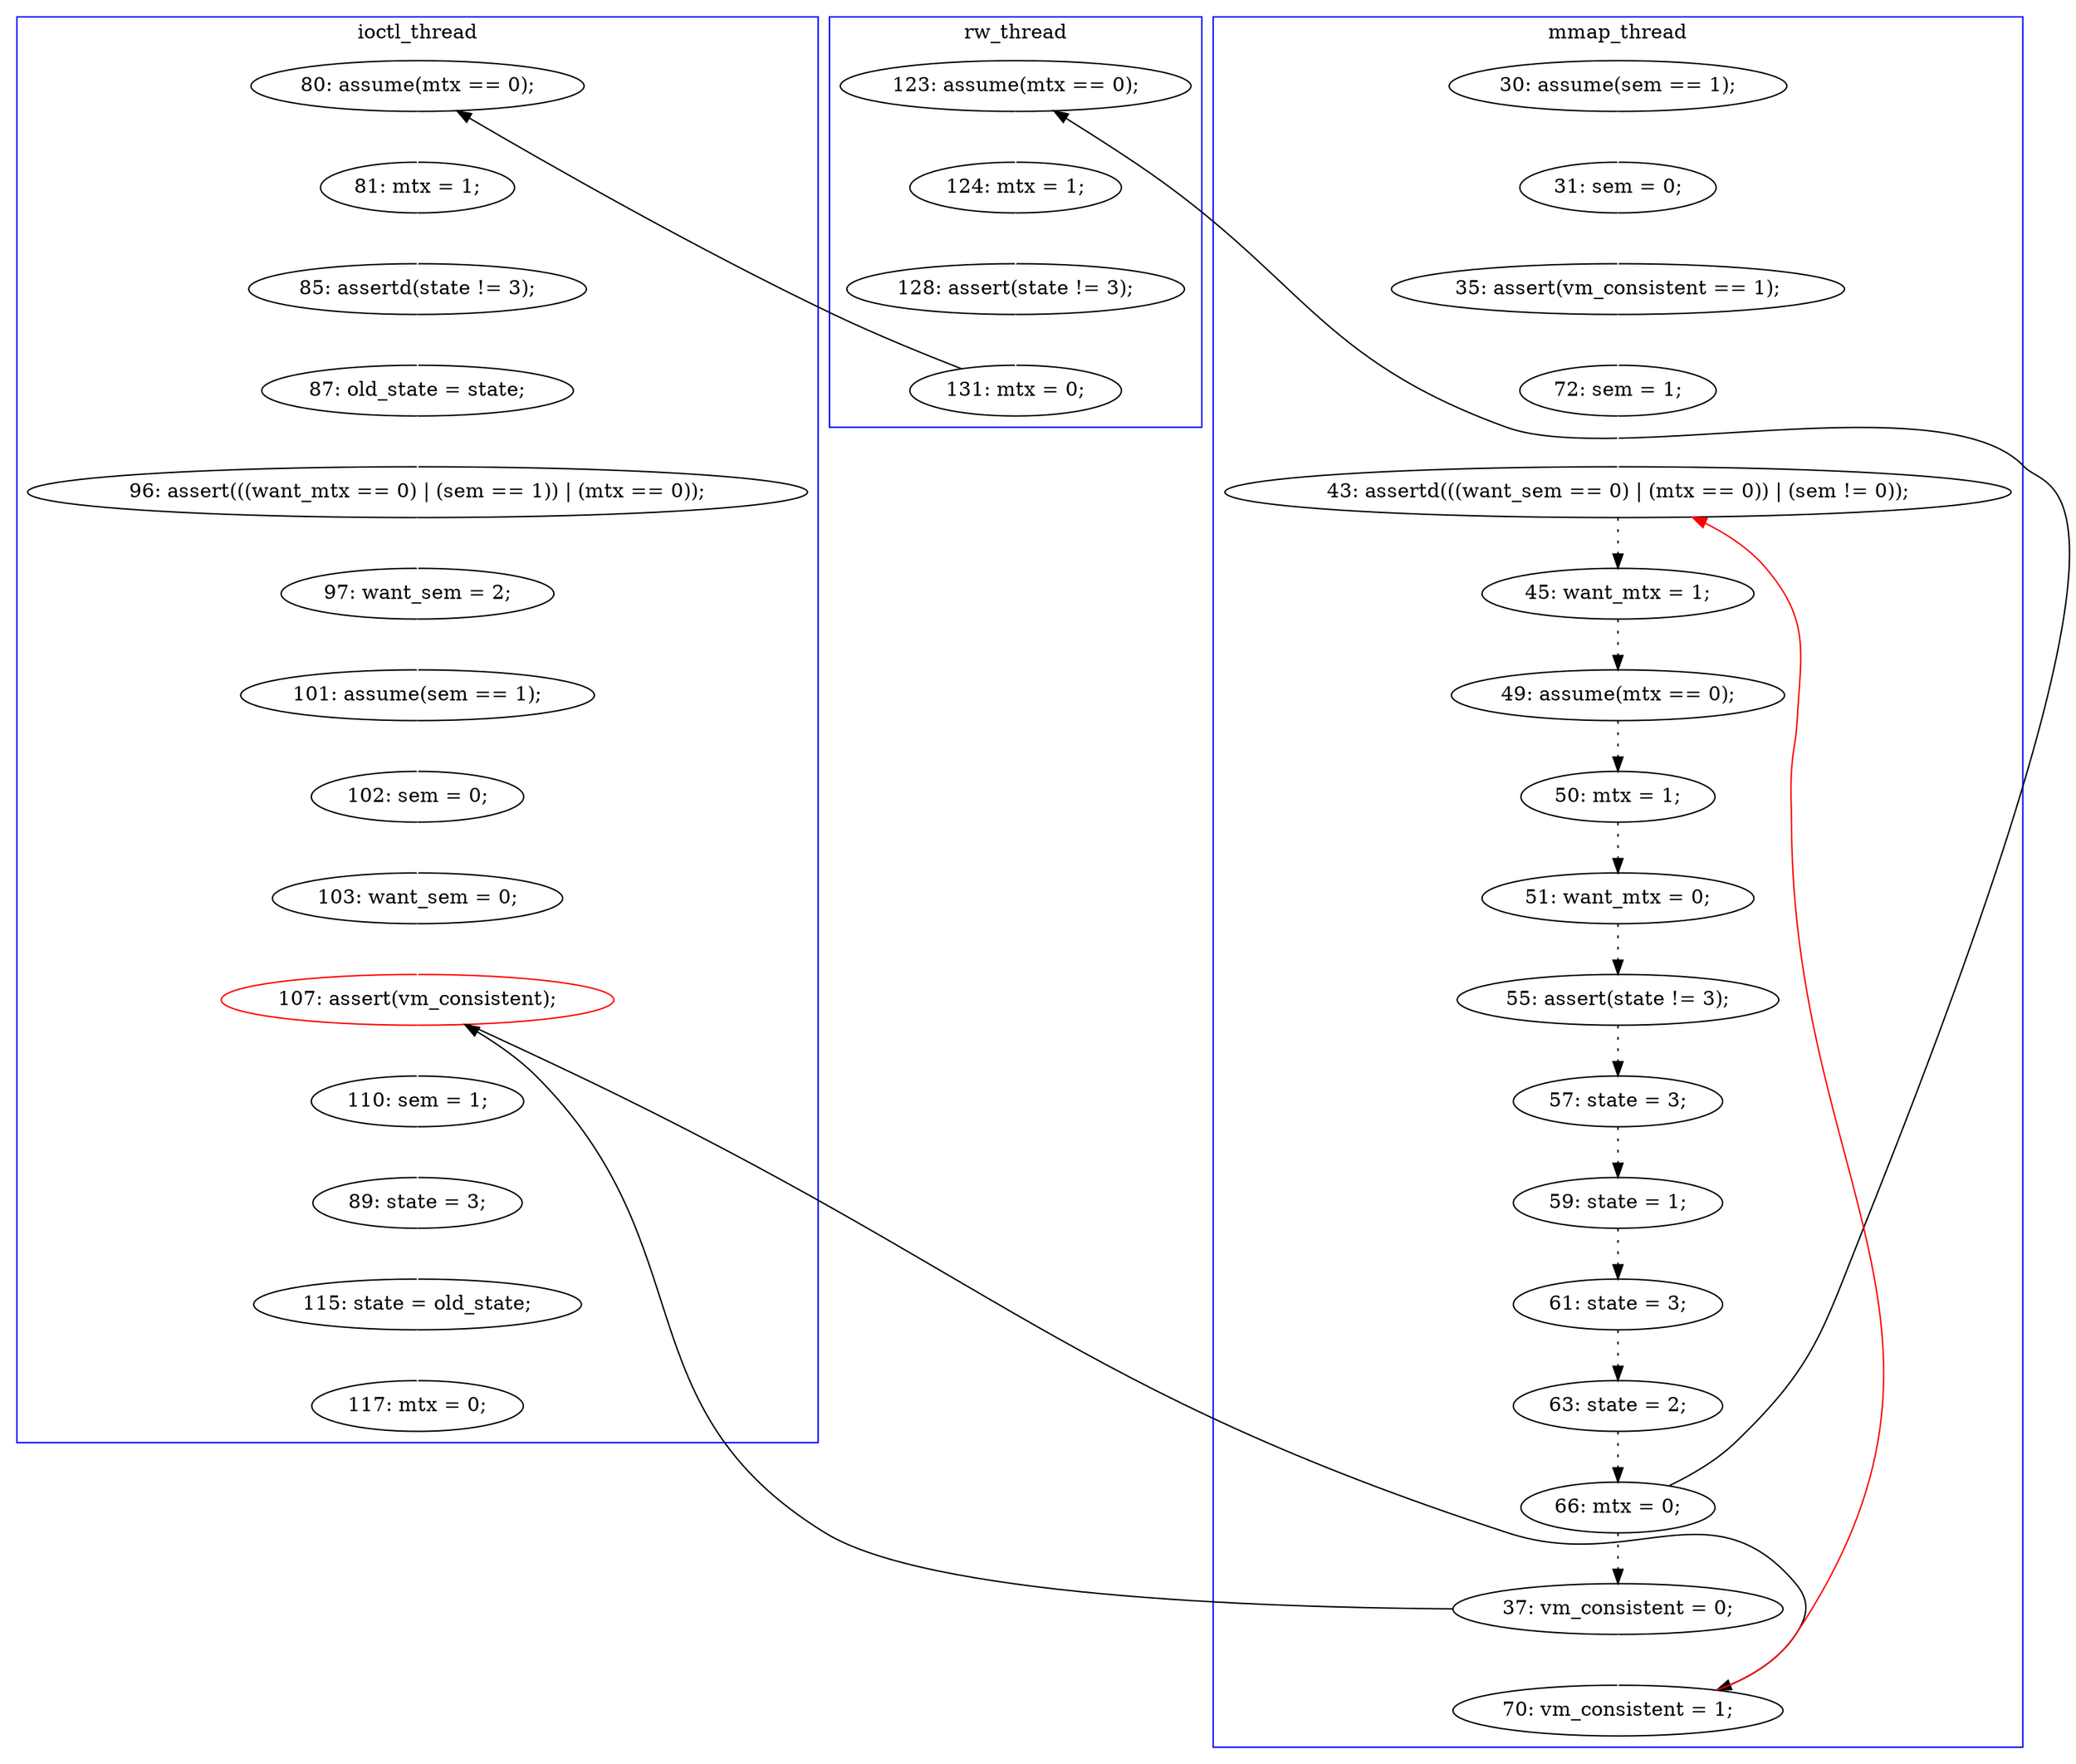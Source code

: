 digraph Counterexample {
	11 -> 12 [color = white, style = solid]
	36 -> 39 [color = white, style = solid]
	18 -> 19 [color = black, style = dotted]
	28 -> 46 [color = black, style = solid, constraint = false]
	33 -> 34 [color = black, style = solid, constraint = false]
	27 -> 30 [color = black, style = solid, constraint = false]
	42 -> 43 [color = white, style = solid]
	48 -> 55 [color = white, style = solid]
	23 -> 24 [color = black, style = dotted]
	14 -> 15 [color = black, style = dotted]
	17 -> 18 [color = black, style = dotted]
	46 -> 47 [color = black, style = solid, constraint = false]
	31 -> 32 [color = white, style = solid]
	46 -> 48 [color = white, style = solid]
	34 -> 35 [color = white, style = solid]
	41 -> 42 [color = white, style = solid]
	35 -> 36 [color = white, style = solid]
	13 -> 14 [color = white, style = solid]
	20 -> 21 [color = black, style = dotted]
	45 -> 46 [color = white, style = solid]
	30 -> 31 [color = white, style = solid]
	15 -> 17 [color = black, style = dotted]
	12 -> 13 [color = white, style = solid]
	27 -> 28 [color = black, style = dotted]
	56 -> 57 [color = white, style = solid]
	47 -> 14 [color = red, style = solid, constraint = false]
	28 -> 47 [color = white, style = solid]
	19 -> 20 [color = black, style = dotted]
	24 -> 26 [color = black, style = dotted]
	21 -> 23 [color = black, style = dotted]
	32 -> 33 [color = white, style = solid]
	39 -> 41 [color = white, style = solid]
	26 -> 27 [color = black, style = dotted]
	43 -> 44 [color = white, style = solid]
	44 -> 45 [color = white, style = solid]
	10 -> 11 [color = white, style = solid]
	55 -> 56 [color = white, style = solid]
	subgraph cluster3 {
		label = rw_thread
		color = blue
		32  [label = "128: assert(state != 3);"]
		33  [label = "131: mtx = 0;"]
		31  [label = "124: mtx = 1;"]
		30  [label = "123: assume(mtx == 0);"]
	}
	subgraph cluster1 {
		label = mmap_thread
		color = blue
		24  [label = "61: state = 3;"]
		47  [label = "70: vm_consistent = 1;"]
		14  [label = "43: assertd(((want_sem == 0) | (mtx == 0)) | (sem != 0));"]
		27  [label = "66: mtx = 0;"]
		12  [label = "35: assert(vm_consistent == 1);"]
		17  [label = "49: assume(mtx == 0);"]
		19  [label = "51: want_mtx = 0;"]
		20  [label = "55: assert(state != 3);"]
		21  [label = "57: state = 3;"]
		26  [label = "63: state = 2;"]
		13  [label = "72: sem = 1;"]
		28  [label = "37: vm_consistent = 0;"]
		15  [label = "45: want_mtx = 1;"]
		11  [label = "31: sem = 0;"]
		10  [label = "30: assume(sem == 1);"]
		18  [label = "50: mtx = 1;"]
		23  [label = "59: state = 1;"]
	}
	subgraph cluster2 {
		label = ioctl_thread
		color = blue
		44  [label = "102: sem = 0;"]
		42  [label = "97: want_sem = 2;"]
		41  [label = "96: assert(((want_mtx == 0) | (sem == 1)) | (mtx == 0));"]
		39  [label = "87: old_state = state;"]
		57  [label = "117: mtx = 0;"]
		48  [label = "110: sem = 1;"]
		46  [label = "107: assert(vm_consistent);", color = red]
		45  [label = "103: want_sem = 0;"]
		56  [label = "115: state = old_state;"]
		36  [label = "85: assertd(state != 3);"]
		43  [label = "101: assume(sem == 1);"]
		55  [label = "89: state = 3;"]
		35  [label = "81: mtx = 1;"]
		34  [label = "80: assume(mtx == 0);"]
	}
}